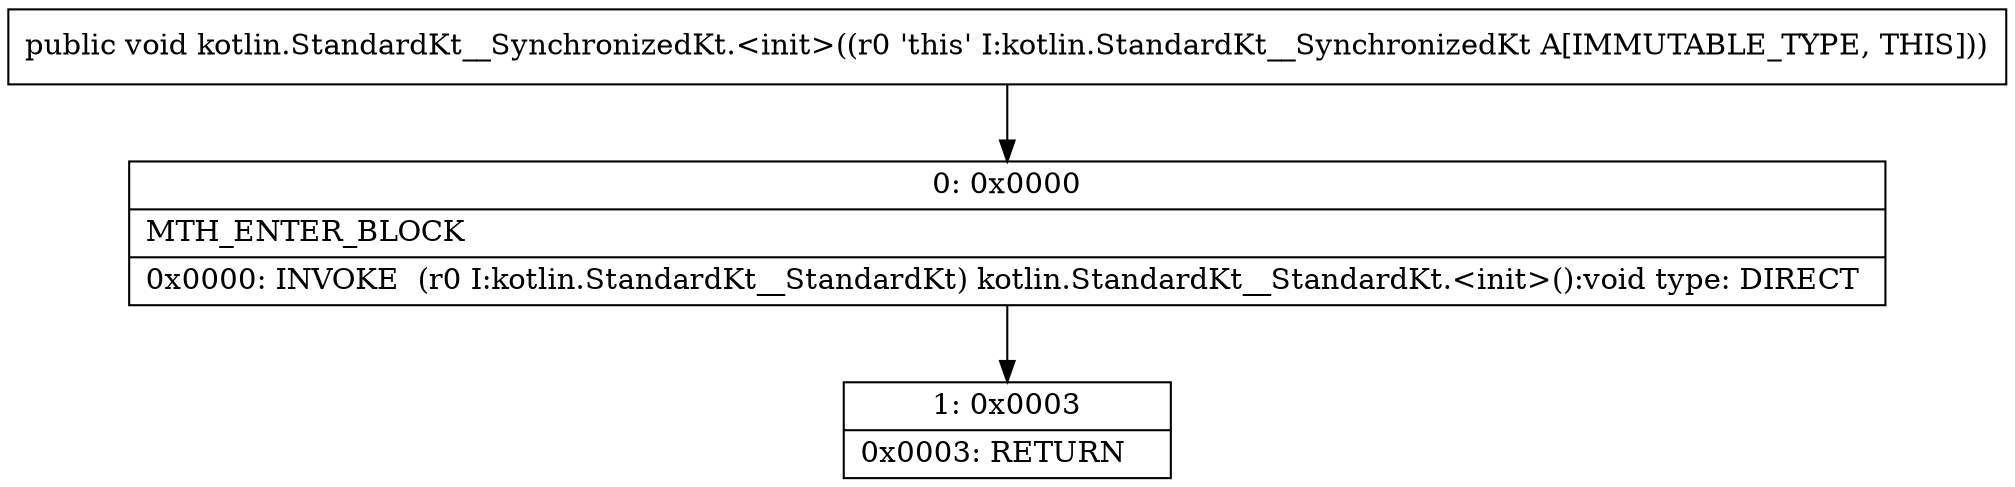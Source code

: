 digraph "CFG forkotlin.StandardKt__SynchronizedKt.\<init\>()V" {
Node_0 [shape=record,label="{0\:\ 0x0000|MTH_ENTER_BLOCK\l|0x0000: INVOKE  (r0 I:kotlin.StandardKt__StandardKt) kotlin.StandardKt__StandardKt.\<init\>():void type: DIRECT \l}"];
Node_1 [shape=record,label="{1\:\ 0x0003|0x0003: RETURN   \l}"];
MethodNode[shape=record,label="{public void kotlin.StandardKt__SynchronizedKt.\<init\>((r0 'this' I:kotlin.StandardKt__SynchronizedKt A[IMMUTABLE_TYPE, THIS])) }"];
MethodNode -> Node_0;
Node_0 -> Node_1;
}

